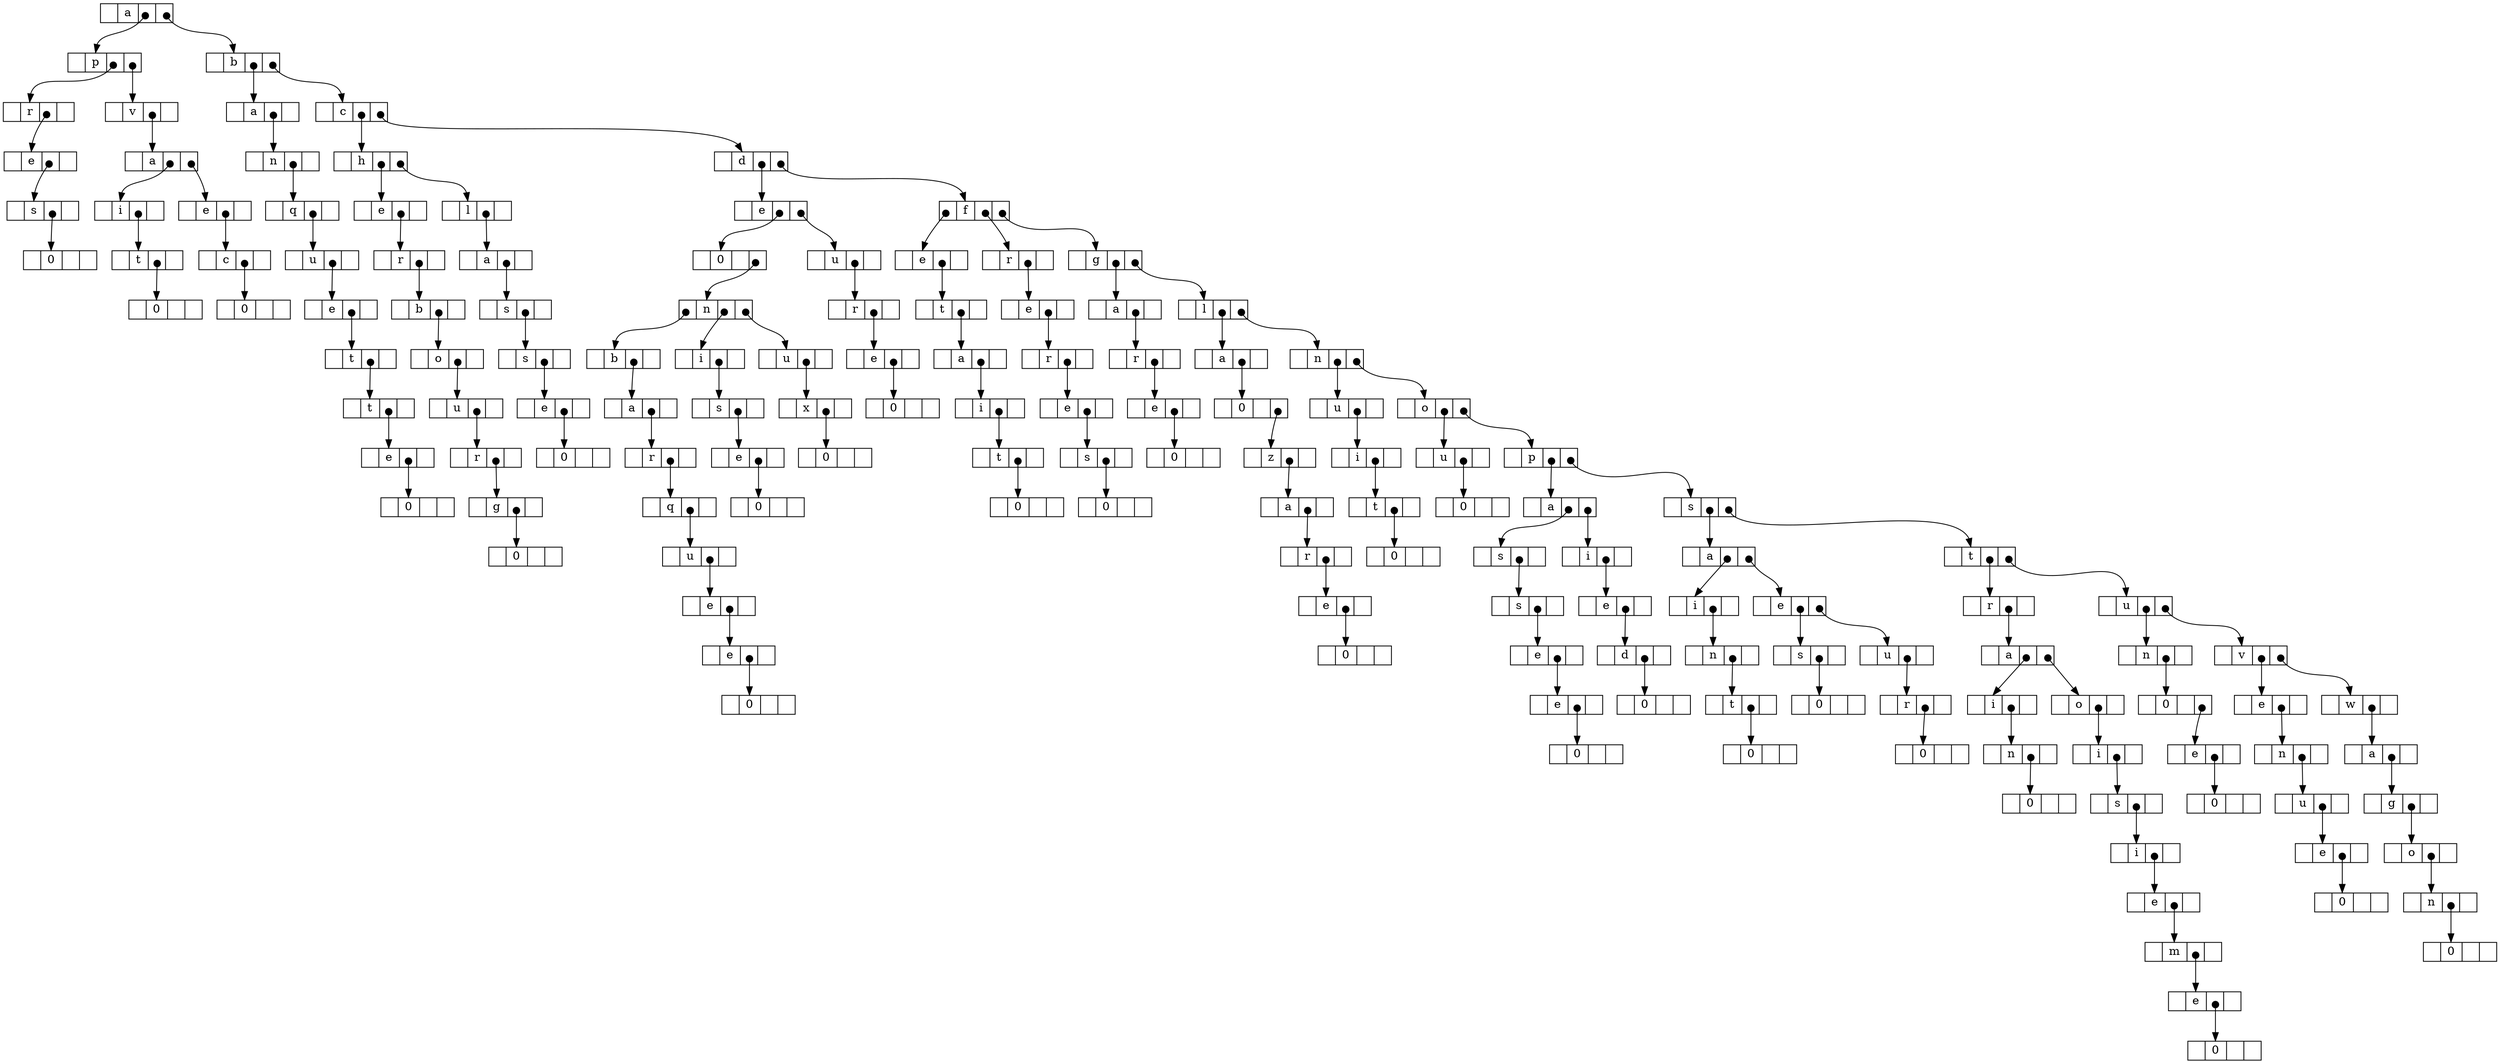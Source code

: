 digraph  arbre {
	node [shape=record , height=.1 ]
	edge [tailclip=false , arrowtail = dot , dir=both];

	n0x5582d94e26f0 [label="<gauche> | <valeur> a | <fils> | <droit> "];
	n0x5582d94e26f0:fils:c -> n0x5582d94e4730:valeur;
	n0x5582d94e4730 [label="<gauche> | <valeur> p | <fils> | <droit> "];
	n0x5582d94e4730:fils:c -> n0x5582d94e4b70:valeur;
	n0x5582d94e4b70 [label="<gauche> | <valeur> r | <fils> | <droit> "];
	n0x5582d94e4b70:fils:c -> n0x5582d94e4ba0:valeur;
	n0x5582d94e4ba0 [label="<gauche> | <valeur> e | <fils> | <droit> "];
	n0x5582d94e4ba0:fils:c -> n0x5582d94e4bd0:valeur;
	n0x5582d94e4bd0 [label="<gauche> | <valeur> s | <fils> | <droit> "];
	n0x5582d94e4bd0:fils:c -> n0x5582d94e4c00:valeur;
	n0x5582d94e4c00 [label="<gauche> | <valeur> 0 | <fils> | <droit> "];
	n0x5582d94e4730:droit:c -> n0x5582d94e4c30:valeur;
	n0x5582d94e4c30 [label="<gauche> | <valeur> v | <fils> | <droit> "];
	n0x5582d94e4c30:fils:c -> n0x5582d94e4c60:valeur;
	n0x5582d94e4c60 [label="<gauche> | <valeur> a | <fils> | <droit> "];
	n0x5582d94e4c60:fils:c -> n0x5582d94e4c90:valeur;
	n0x5582d94e4c90 [label="<gauche> | <valeur> i | <fils> | <droit> "];
	n0x5582d94e4c90:fils:c -> n0x5582d94e4cc0:valeur;
	n0x5582d94e4cc0 [label="<gauche> | <valeur> t | <fils> | <droit> "];
	n0x5582d94e4cc0:fils:c -> n0x5582d94e4cf0:valeur;
	n0x5582d94e4cf0 [label="<gauche> | <valeur> 0 | <fils> | <droit> "];
	n0x5582d94e4c60:droit:c -> n0x5582d94e4d20:valeur;
	n0x5582d94e4d20 [label="<gauche> | <valeur> e | <fils> | <droit> "];
	n0x5582d94e4d20:fils:c -> n0x5582d94e4d50:valeur;
	n0x5582d94e4d50 [label="<gauche> | <valeur> c | <fils> | <droit> "];
	n0x5582d94e4d50:fils:c -> n0x5582d94e4d80:valeur;
	n0x5582d94e4d80 [label="<gauche> | <valeur> 0 | <fils> | <droit> "];
	n0x5582d94e26f0:droit:c -> n0x5582d94e4db0:valeur;
	n0x5582d94e4db0 [label="<gauche> | <valeur> b | <fils> | <droit> "];
	n0x5582d94e4db0:fils:c -> n0x5582d94e4de0:valeur;
	n0x5582d94e4de0 [label="<gauche> | <valeur> a | <fils> | <droit> "];
	n0x5582d94e4de0:fils:c -> n0x5582d94e4e10:valeur;
	n0x5582d94e4e10 [label="<gauche> | <valeur> n | <fils> | <droit> "];
	n0x5582d94e4e10:fils:c -> n0x5582d94e4e40:valeur;
	n0x5582d94e4e40 [label="<gauche> | <valeur> q | <fils> | <droit> "];
	n0x5582d94e4e40:fils:c -> n0x5582d94e4e70:valeur;
	n0x5582d94e4e70 [label="<gauche> | <valeur> u | <fils> | <droit> "];
	n0x5582d94e4e70:fils:c -> n0x5582d94e4ea0:valeur;
	n0x5582d94e4ea0 [label="<gauche> | <valeur> e | <fils> | <droit> "];
	n0x5582d94e4ea0:fils:c -> n0x5582d94e4ed0:valeur;
	n0x5582d94e4ed0 [label="<gauche> | <valeur> t | <fils> | <droit> "];
	n0x5582d94e4ed0:fils:c -> n0x5582d94e4f00:valeur;
	n0x5582d94e4f00 [label="<gauche> | <valeur> t | <fils> | <droit> "];
	n0x5582d94e4f00:fils:c -> n0x5582d94e4f30:valeur;
	n0x5582d94e4f30 [label="<gauche> | <valeur> e | <fils> | <droit> "];
	n0x5582d94e4f30:fils:c -> n0x5582d94e4f60:valeur;
	n0x5582d94e4f60 [label="<gauche> | <valeur> 0 | <fils> | <droit> "];
	n0x5582d94e4db0:droit:c -> n0x5582d94e4f90:valeur;
	n0x5582d94e4f90 [label="<gauche> | <valeur> c | <fils> | <droit> "];
	n0x5582d94e4f90:fils:c -> n0x5582d94e4fc0:valeur;
	n0x5582d94e4fc0 [label="<gauche> | <valeur> h | <fils> | <droit> "];
	n0x5582d94e4fc0:fils:c -> n0x5582d94e4ff0:valeur;
	n0x5582d94e4ff0 [label="<gauche> | <valeur> e | <fils> | <droit> "];
	n0x5582d94e4ff0:fils:c -> n0x5582d94e5020:valeur;
	n0x5582d94e5020 [label="<gauche> | <valeur> r | <fils> | <droit> "];
	n0x5582d94e5020:fils:c -> n0x5582d94e5050:valeur;
	n0x5582d94e5050 [label="<gauche> | <valeur> b | <fils> | <droit> "];
	n0x5582d94e5050:fils:c -> n0x5582d94e5080:valeur;
	n0x5582d94e5080 [label="<gauche> | <valeur> o | <fils> | <droit> "];
	n0x5582d94e5080:fils:c -> n0x5582d94e50b0:valeur;
	n0x5582d94e50b0 [label="<gauche> | <valeur> u | <fils> | <droit> "];
	n0x5582d94e50b0:fils:c -> n0x5582d94e50e0:valeur;
	n0x5582d94e50e0 [label="<gauche> | <valeur> r | <fils> | <droit> "];
	n0x5582d94e50e0:fils:c -> n0x5582d94e5110:valeur;
	n0x5582d94e5110 [label="<gauche> | <valeur> g | <fils> | <droit> "];
	n0x5582d94e5110:fils:c -> n0x5582d94e5140:valeur;
	n0x5582d94e5140 [label="<gauche> | <valeur> 0 | <fils> | <droit> "];
	n0x5582d94e4fc0:droit:c -> n0x5582d94e5170:valeur;
	n0x5582d94e5170 [label="<gauche> | <valeur> l | <fils> | <droit> "];
	n0x5582d94e5170:fils:c -> n0x5582d94e51a0:valeur;
	n0x5582d94e51a0 [label="<gauche> | <valeur> a | <fils> | <droit> "];
	n0x5582d94e51a0:fils:c -> n0x5582d94e51d0:valeur;
	n0x5582d94e51d0 [label="<gauche> | <valeur> s | <fils> | <droit> "];
	n0x5582d94e51d0:fils:c -> n0x5582d94e5200:valeur;
	n0x5582d94e5200 [label="<gauche> | <valeur> s | <fils> | <droit> "];
	n0x5582d94e5200:fils:c -> n0x5582d94e5230:valeur;
	n0x5582d94e5230 [label="<gauche> | <valeur> e | <fils> | <droit> "];
	n0x5582d94e5230:fils:c -> n0x5582d94e5260:valeur;
	n0x5582d94e5260 [label="<gauche> | <valeur> 0 | <fils> | <droit> "];
	n0x5582d94e4f90:droit:c -> n0x5582d94e5290:valeur;
	n0x5582d94e5290 [label="<gauche> | <valeur> d | <fils> | <droit> "];
	n0x5582d94e5290:fils:c -> n0x5582d94e52c0:valeur;
	n0x5582d94e52c0 [label="<gauche> | <valeur> e | <fils> | <droit> "];
	n0x5582d94e52c0:fils:c -> n0x5582d94e52f0:valeur;
	n0x5582d94e52f0 [label="<gauche> | <valeur> 0 | <fils> | <droit> "];
	n0x5582d94e52f0:droit:c -> n0x5582d94e5320:valeur;
	n0x5582d94e5320 [label="<gauche> | <valeur> n | <fils> | <droit> "];
	n0x5582d94e5320:gauche:c -> n0x5582d94e5560:valeur;
	n0x5582d94e5560 [label="<gauche> | <valeur> b | <fils> | <droit> "];
	n0x5582d94e5560:fils:c -> n0x5582d94e5590:valeur;
	n0x5582d94e5590 [label="<gauche> | <valeur> a | <fils> | <droit> "];
	n0x5582d94e5590:fils:c -> n0x5582d94e55c0:valeur;
	n0x5582d94e55c0 [label="<gauche> | <valeur> r | <fils> | <droit> "];
	n0x5582d94e55c0:fils:c -> n0x5582d94e55f0:valeur;
	n0x5582d94e55f0 [label="<gauche> | <valeur> q | <fils> | <droit> "];
	n0x5582d94e55f0:fils:c -> n0x5582d94e5620:valeur;
	n0x5582d94e5620 [label="<gauche> | <valeur> u | <fils> | <droit> "];
	n0x5582d94e5620:fils:c -> n0x5582d94e5650:valeur;
	n0x5582d94e5650 [label="<gauche> | <valeur> e | <fils> | <droit> "];
	n0x5582d94e5650:fils:c -> n0x5582d94e5680:valeur;
	n0x5582d94e5680 [label="<gauche> | <valeur> e | <fils> | <droit> "];
	n0x5582d94e5680:fils:c -> n0x5582d94e56b0:valeur;
	n0x5582d94e56b0 [label="<gauche> | <valeur> 0 | <fils> | <droit> "];
	n0x5582d94e5320:fils:c -> n0x5582d94e5350:valeur;
	n0x5582d94e5350 [label="<gauche> | <valeur> i | <fils> | <droit> "];
	n0x5582d94e5350:fils:c -> n0x5582d94e5380:valeur;
	n0x5582d94e5380 [label="<gauche> | <valeur> s | <fils> | <droit> "];
	n0x5582d94e5380:fils:c -> n0x5582d94e53b0:valeur;
	n0x5582d94e53b0 [label="<gauche> | <valeur> e | <fils> | <droit> "];
	n0x5582d94e53b0:fils:c -> n0x5582d94e53e0:valeur;
	n0x5582d94e53e0 [label="<gauche> | <valeur> 0 | <fils> | <droit> "];
	n0x5582d94e5320:droit:c -> n0x5582d94e5410:valeur;
	n0x5582d94e5410 [label="<gauche> | <valeur> u | <fils> | <droit> "];
	n0x5582d94e5410:fils:c -> n0x5582d94e5440:valeur;
	n0x5582d94e5440 [label="<gauche> | <valeur> x | <fils> | <droit> "];
	n0x5582d94e5440:fils:c -> n0x5582d94e5470:valeur;
	n0x5582d94e5470 [label="<gauche> | <valeur> 0 | <fils> | <droit> "];
	n0x5582d94e52c0:droit:c -> n0x5582d94e54a0:valeur;
	n0x5582d94e54a0 [label="<gauche> | <valeur> u | <fils> | <droit> "];
	n0x5582d94e54a0:fils:c -> n0x5582d94e54d0:valeur;
	n0x5582d94e54d0 [label="<gauche> | <valeur> r | <fils> | <droit> "];
	n0x5582d94e54d0:fils:c -> n0x5582d94e5500:valeur;
	n0x5582d94e5500 [label="<gauche> | <valeur> e | <fils> | <droit> "];
	n0x5582d94e5500:fils:c -> n0x5582d94e5530:valeur;
	n0x5582d94e5530 [label="<gauche> | <valeur> 0 | <fils> | <droit> "];
	n0x5582d94e5290:droit:c -> n0x5582d94e56e0:valeur;
	n0x5582d94e56e0 [label="<gauche> | <valeur> f | <fils> | <droit> "];
	n0x5582d94e56e0:gauche:c -> n0x5582d94e6640:valeur;
	n0x5582d94e6640 [label="<gauche> | <valeur> e | <fils> | <droit> "];
	n0x5582d94e6640:fils:c -> n0x5582d94e6670:valeur;
	n0x5582d94e6670 [label="<gauche> | <valeur> t | <fils> | <droit> "];
	n0x5582d94e6670:fils:c -> n0x5582d94e66a0:valeur;
	n0x5582d94e66a0 [label="<gauche> | <valeur> a | <fils> | <droit> "];
	n0x5582d94e66a0:fils:c -> n0x5582d94e66d0:valeur;
	n0x5582d94e66d0 [label="<gauche> | <valeur> i | <fils> | <droit> "];
	n0x5582d94e66d0:fils:c -> n0x5582d94e6700:valeur;
	n0x5582d94e6700 [label="<gauche> | <valeur> t | <fils> | <droit> "];
	n0x5582d94e6700:fils:c -> n0x5582d94e6730:valeur;
	n0x5582d94e6730 [label="<gauche> | <valeur> 0 | <fils> | <droit> "];
	n0x5582d94e56e0:fils:c -> n0x5582d94e5710:valeur;
	n0x5582d94e5710 [label="<gauche> | <valeur> r | <fils> | <droit> "];
	n0x5582d94e5710:fils:c -> n0x5582d94e5740:valeur;
	n0x5582d94e5740 [label="<gauche> | <valeur> e | <fils> | <droit> "];
	n0x5582d94e5740:fils:c -> n0x5582d94e5770:valeur;
	n0x5582d94e5770 [label="<gauche> | <valeur> r | <fils> | <droit> "];
	n0x5582d94e5770:fils:c -> n0x5582d94e57a0:valeur;
	n0x5582d94e57a0 [label="<gauche> | <valeur> e | <fils> | <droit> "];
	n0x5582d94e57a0:fils:c -> n0x5582d94e57d0:valeur;
	n0x5582d94e57d0 [label="<gauche> | <valeur> s | <fils> | <droit> "];
	n0x5582d94e57d0:fils:c -> n0x5582d94e5800:valeur;
	n0x5582d94e5800 [label="<gauche> | <valeur> 0 | <fils> | <droit> "];
	n0x5582d94e56e0:droit:c -> n0x5582d94e5830:valeur;
	n0x5582d94e5830 [label="<gauche> | <valeur> g | <fils> | <droit> "];
	n0x5582d94e5830:fils:c -> n0x5582d94e5860:valeur;
	n0x5582d94e5860 [label="<gauche> | <valeur> a | <fils> | <droit> "];
	n0x5582d94e5860:fils:c -> n0x5582d94e5890:valeur;
	n0x5582d94e5890 [label="<gauche> | <valeur> r | <fils> | <droit> "];
	n0x5582d94e5890:fils:c -> n0x5582d94e58c0:valeur;
	n0x5582d94e58c0 [label="<gauche> | <valeur> e | <fils> | <droit> "];
	n0x5582d94e58c0:fils:c -> n0x5582d94e58f0:valeur;
	n0x5582d94e58f0 [label="<gauche> | <valeur> 0 | <fils> | <droit> "];
	n0x5582d94e5830:droit:c -> n0x5582d94e5920:valeur;
	n0x5582d94e5920 [label="<gauche> | <valeur> l | <fils> | <droit> "];
	n0x5582d94e5920:fils:c -> n0x5582d94e5950:valeur;
	n0x5582d94e5950 [label="<gauche> | <valeur> a | <fils> | <droit> "];
	n0x5582d94e5950:fils:c -> n0x5582d94e5980:valeur;
	n0x5582d94e5980 [label="<gauche> | <valeur> 0 | <fils> | <droit> "];
	n0x5582d94e5980:droit:c -> n0x5582d94e59b0:valeur;
	n0x5582d94e59b0 [label="<gauche> | <valeur> z | <fils> | <droit> "];
	n0x5582d94e59b0:fils:c -> n0x5582d94e59e0:valeur;
	n0x5582d94e59e0 [label="<gauche> | <valeur> a | <fils> | <droit> "];
	n0x5582d94e59e0:fils:c -> n0x5582d94e5a10:valeur;
	n0x5582d94e5a10 [label="<gauche> | <valeur> r | <fils> | <droit> "];
	n0x5582d94e5a10:fils:c -> n0x5582d94e5a40:valeur;
	n0x5582d94e5a40 [label="<gauche> | <valeur> e | <fils> | <droit> "];
	n0x5582d94e5a40:fils:c -> n0x5582d94e5a70:valeur;
	n0x5582d94e5a70 [label="<gauche> | <valeur> 0 | <fils> | <droit> "];
	n0x5582d94e5920:droit:c -> n0x5582d94e5aa0:valeur;
	n0x5582d94e5aa0 [label="<gauche> | <valeur> n | <fils> | <droit> "];
	n0x5582d94e5aa0:fils:c -> n0x5582d94e5ad0:valeur;
	n0x5582d94e5ad0 [label="<gauche> | <valeur> u | <fils> | <droit> "];
	n0x5582d94e5ad0:fils:c -> n0x5582d94e5b00:valeur;
	n0x5582d94e5b00 [label="<gauche> | <valeur> i | <fils> | <droit> "];
	n0x5582d94e5b00:fils:c -> n0x5582d94e5b30:valeur;
	n0x5582d94e5b30 [label="<gauche> | <valeur> t | <fils> | <droit> "];
	n0x5582d94e5b30:fils:c -> n0x5582d94e5b60:valeur;
	n0x5582d94e5b60 [label="<gauche> | <valeur> 0 | <fils> | <droit> "];
	n0x5582d94e5aa0:droit:c -> n0x5582d94e5b90:valeur;
	n0x5582d94e5b90 [label="<gauche> | <valeur> o | <fils> | <droit> "];
	n0x5582d94e5b90:fils:c -> n0x5582d94e5bc0:valeur;
	n0x5582d94e5bc0 [label="<gauche> | <valeur> u | <fils> | <droit> "];
	n0x5582d94e5bc0:fils:c -> n0x5582d94e5bf0:valeur;
	n0x5582d94e5bf0 [label="<gauche> | <valeur> 0 | <fils> | <droit> "];
	n0x5582d94e5b90:droit:c -> n0x5582d94e5c20:valeur;
	n0x5582d94e5c20 [label="<gauche> | <valeur> p | <fils> | <droit> "];
	n0x5582d94e5c20:fils:c -> n0x5582d94e5c50:valeur;
	n0x5582d94e5c50 [label="<gauche> | <valeur> a | <fils> | <droit> "];
	n0x5582d94e5c50:fils:c -> n0x5582d94e5c80:valeur;
	n0x5582d94e5c80 [label="<gauche> | <valeur> s | <fils> | <droit> "];
	n0x5582d94e5c80:fils:c -> n0x5582d94e5cb0:valeur;
	n0x5582d94e5cb0 [label="<gauche> | <valeur> s | <fils> | <droit> "];
	n0x5582d94e5cb0:fils:c -> n0x5582d94e5ce0:valeur;
	n0x5582d94e5ce0 [label="<gauche> | <valeur> e | <fils> | <droit> "];
	n0x5582d94e5ce0:fils:c -> n0x5582d94e5d10:valeur;
	n0x5582d94e5d10 [label="<gauche> | <valeur> e | <fils> | <droit> "];
	n0x5582d94e5d10:fils:c -> n0x5582d94e5d40:valeur;
	n0x5582d94e5d40 [label="<gauche> | <valeur> 0 | <fils> | <droit> "];
	n0x5582d94e5c50:droit:c -> n0x5582d94e5d70:valeur;
	n0x5582d94e5d70 [label="<gauche> | <valeur> i | <fils> | <droit> "];
	n0x5582d94e5d70:fils:c -> n0x5582d94e5da0:valeur;
	n0x5582d94e5da0 [label="<gauche> | <valeur> e | <fils> | <droit> "];
	n0x5582d94e5da0:fils:c -> n0x5582d94e5dd0:valeur;
	n0x5582d94e5dd0 [label="<gauche> | <valeur> d | <fils> | <droit> "];
	n0x5582d94e5dd0:fils:c -> n0x5582d94e5e00:valeur;
	n0x5582d94e5e00 [label="<gauche> | <valeur> 0 | <fils> | <droit> "];
	n0x5582d94e5c20:droit:c -> n0x5582d94e5e30:valeur;
	n0x5582d94e5e30 [label="<gauche> | <valeur> s | <fils> | <droit> "];
	n0x5582d94e5e30:fils:c -> n0x5582d94e5e60:valeur;
	n0x5582d94e5e60 [label="<gauche> | <valeur> a | <fils> | <droit> "];
	n0x5582d94e5e60:fils:c -> n0x5582d94e5e90:valeur;
	n0x5582d94e5e90 [label="<gauche> | <valeur> i | <fils> | <droit> "];
	n0x5582d94e5e90:fils:c -> n0x5582d94e5ec0:valeur;
	n0x5582d94e5ec0 [label="<gauche> | <valeur> n | <fils> | <droit> "];
	n0x5582d94e5ec0:fils:c -> n0x5582d94e5ef0:valeur;
	n0x5582d94e5ef0 [label="<gauche> | <valeur> t | <fils> | <droit> "];
	n0x5582d94e5ef0:fils:c -> n0x5582d94e5f20:valeur;
	n0x5582d94e5f20 [label="<gauche> | <valeur> 0 | <fils> | <droit> "];
	n0x5582d94e5e60:droit:c -> n0x5582d94e5f50:valeur;
	n0x5582d94e5f50 [label="<gauche> | <valeur> e | <fils> | <droit> "];
	n0x5582d94e5f50:fils:c -> n0x5582d94e5f80:valeur;
	n0x5582d94e5f80 [label="<gauche> | <valeur> s | <fils> | <droit> "];
	n0x5582d94e5f80:fils:c -> n0x5582d94e5fb0:valeur;
	n0x5582d94e5fb0 [label="<gauche> | <valeur> 0 | <fils> | <droit> "];
	n0x5582d94e5f50:droit:c -> n0x5582d94e5fe0:valeur;
	n0x5582d94e5fe0 [label="<gauche> | <valeur> u | <fils> | <droit> "];
	n0x5582d94e5fe0:fils:c -> n0x5582d94e6010:valeur;
	n0x5582d94e6010 [label="<gauche> | <valeur> r | <fils> | <droit> "];
	n0x5582d94e6010:fils:c -> n0x5582d94e6040:valeur;
	n0x5582d94e6040 [label="<gauche> | <valeur> 0 | <fils> | <droit> "];
	n0x5582d94e5e30:droit:c -> n0x5582d94e6070:valeur;
	n0x5582d94e6070 [label="<gauche> | <valeur> t | <fils> | <droit> "];
	n0x5582d94e6070:fils:c -> n0x5582d94e60a0:valeur;
	n0x5582d94e60a0 [label="<gauche> | <valeur> r | <fils> | <droit> "];
	n0x5582d94e60a0:fils:c -> n0x5582d94e60d0:valeur;
	n0x5582d94e60d0 [label="<gauche> | <valeur> a | <fils> | <droit> "];
	n0x5582d94e60d0:fils:c -> n0x5582d94e6100:valeur;
	n0x5582d94e6100 [label="<gauche> | <valeur> i | <fils> | <droit> "];
	n0x5582d94e6100:fils:c -> n0x5582d94e6130:valeur;
	n0x5582d94e6130 [label="<gauche> | <valeur> n | <fils> | <droit> "];
	n0x5582d94e6130:fils:c -> n0x5582d94e6160:valeur;
	n0x5582d94e6160 [label="<gauche> | <valeur> 0 | <fils> | <droit> "];
	n0x5582d94e60d0:droit:c -> n0x5582d94e6190:valeur;
	n0x5582d94e6190 [label="<gauche> | <valeur> o | <fils> | <droit> "];
	n0x5582d94e6190:fils:c -> n0x5582d94e61c0:valeur;
	n0x5582d94e61c0 [label="<gauche> | <valeur> i | <fils> | <droit> "];
	n0x5582d94e61c0:fils:c -> n0x5582d94e61f0:valeur;
	n0x5582d94e61f0 [label="<gauche> | <valeur> s | <fils> | <droit> "];
	n0x5582d94e61f0:fils:c -> n0x5582d94e6220:valeur;
	n0x5582d94e6220 [label="<gauche> | <valeur> i | <fils> | <droit> "];
	n0x5582d94e6220:fils:c -> n0x5582d94e6250:valeur;
	n0x5582d94e6250 [label="<gauche> | <valeur> e | <fils> | <droit> "];
	n0x5582d94e6250:fils:c -> n0x5582d94e6280:valeur;
	n0x5582d94e6280 [label="<gauche> | <valeur> m | <fils> | <droit> "];
	n0x5582d94e6280:fils:c -> n0x5582d94e62b0:valeur;
	n0x5582d94e62b0 [label="<gauche> | <valeur> e | <fils> | <droit> "];
	n0x5582d94e62b0:fils:c -> n0x5582d94e62e0:valeur;
	n0x5582d94e62e0 [label="<gauche> | <valeur> 0 | <fils> | <droit> "];
	n0x5582d94e6070:droit:c -> n0x5582d94e6310:valeur;
	n0x5582d94e6310 [label="<gauche> | <valeur> u | <fils> | <droit> "];
	n0x5582d94e6310:fils:c -> n0x5582d94e6340:valeur;
	n0x5582d94e6340 [label="<gauche> | <valeur> n | <fils> | <droit> "];
	n0x5582d94e6340:fils:c -> n0x5582d94e6370:valeur;
	n0x5582d94e6370 [label="<gauche> | <valeur> 0 | <fils> | <droit> "];
	n0x5582d94e6370:droit:c -> n0x5582d94e63a0:valeur;
	n0x5582d94e63a0 [label="<gauche> | <valeur> e | <fils> | <droit> "];
	n0x5582d94e63a0:fils:c -> n0x5582d94e63d0:valeur;
	n0x5582d94e63d0 [label="<gauche> | <valeur> 0 | <fils> | <droit> "];
	n0x5582d94e6310:droit:c -> n0x5582d94e6400:valeur;
	n0x5582d94e6400 [label="<gauche> | <valeur> v | <fils> | <droit> "];
	n0x5582d94e6400:fils:c -> n0x5582d94e6430:valeur;
	n0x5582d94e6430 [label="<gauche> | <valeur> e | <fils> | <droit> "];
	n0x5582d94e6430:fils:c -> n0x5582d94e6460:valeur;
	n0x5582d94e6460 [label="<gauche> | <valeur> n | <fils> | <droit> "];
	n0x5582d94e6460:fils:c -> n0x5582d94e6490:valeur;
	n0x5582d94e6490 [label="<gauche> | <valeur> u | <fils> | <droit> "];
	n0x5582d94e6490:fils:c -> n0x5582d94e64c0:valeur;
	n0x5582d94e64c0 [label="<gauche> | <valeur> e | <fils> | <droit> "];
	n0x5582d94e64c0:fils:c -> n0x5582d94e64f0:valeur;
	n0x5582d94e64f0 [label="<gauche> | <valeur> 0 | <fils> | <droit> "];
	n0x5582d94e6400:droit:c -> n0x5582d94e6520:valeur;
	n0x5582d94e6520 [label="<gauche> | <valeur> w | <fils> | <droit> "];
	n0x5582d94e6520:fils:c -> n0x5582d94e6550:valeur;
	n0x5582d94e6550 [label="<gauche> | <valeur> a | <fils> | <droit> "];
	n0x5582d94e6550:fils:c -> n0x5582d94e6580:valeur;
	n0x5582d94e6580 [label="<gauche> | <valeur> g | <fils> | <droit> "];
	n0x5582d94e6580:fils:c -> n0x5582d94e65b0:valeur;
	n0x5582d94e65b0 [label="<gauche> | <valeur> o | <fils> | <droit> "];
	n0x5582d94e65b0:fils:c -> n0x5582d94e65e0:valeur;
	n0x5582d94e65e0 [label="<gauche> | <valeur> n | <fils> | <droit> "];
	n0x5582d94e65e0:fils:c -> n0x5582d94e6610:valeur;
	n0x5582d94e6610 [label="<gauche> | <valeur> 0 | <fils> | <droit> "];
}
